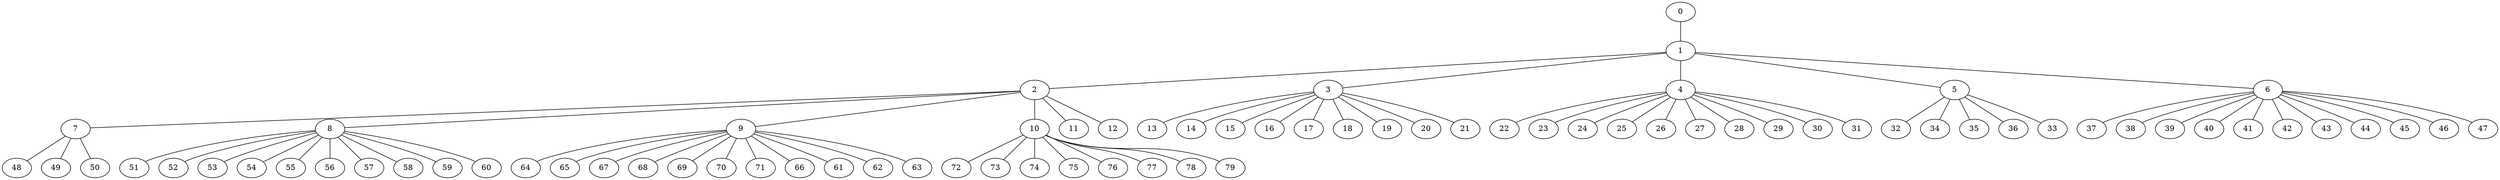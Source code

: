 
graph graphname {
    0 -- 1
1 -- 2
1 -- 3
1 -- 4
1 -- 5
1 -- 6
2 -- 7
2 -- 8
2 -- 9
2 -- 10
2 -- 11
2 -- 12
3 -- 13
3 -- 14
3 -- 15
3 -- 16
3 -- 17
3 -- 18
3 -- 19
3 -- 20
3 -- 21
4 -- 22
4 -- 23
4 -- 24
4 -- 25
4 -- 26
4 -- 27
4 -- 28
4 -- 29
4 -- 30
4 -- 31
5 -- 32
5 -- 34
5 -- 35
5 -- 36
5 -- 33
6 -- 37
6 -- 38
6 -- 39
6 -- 40
6 -- 41
6 -- 42
6 -- 43
6 -- 44
6 -- 45
6 -- 46
6 -- 47
7 -- 48
7 -- 49
7 -- 50
8 -- 51
8 -- 52
8 -- 53
8 -- 54
8 -- 55
8 -- 56
8 -- 57
8 -- 58
8 -- 59
8 -- 60
9 -- 64
9 -- 65
9 -- 67
9 -- 68
9 -- 69
9 -- 70
9 -- 71
9 -- 66
9 -- 61
9 -- 62
9 -- 63
10 -- 72
10 -- 73
10 -- 74
10 -- 75
10 -- 76
10 -- 77
10 -- 78
10 -- 79

}
